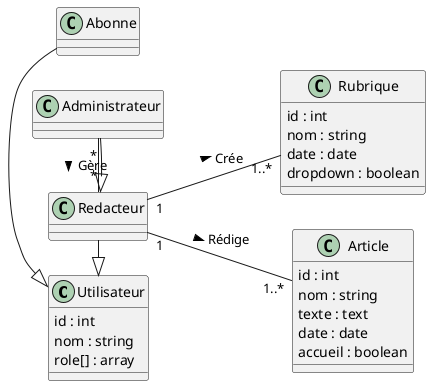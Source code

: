 @startuml
left to right direction
class Utilisateur{
    id : int
    nom : string
    role[] : array
}
class Abonne{}
class Redacteur{}
class Administrateur{}

class Rubrique{
    id : int
    nom : string
    date : date
    dropdown : boolean
}
class Article{
    id : int
    nom : string
    texte : text
    date : date
    accueil : boolean
}



Abonne -|> Utilisateur
Redacteur -|> Utilisateur
Administrateur -|> Redacteur



Redacteur "1" -- "1..*" Rubrique : Crée >

Redacteur "1" -- "1..*" Article : Rédige >

Administrateur "*" -- "*" Redacteur : Gère >


@enduml